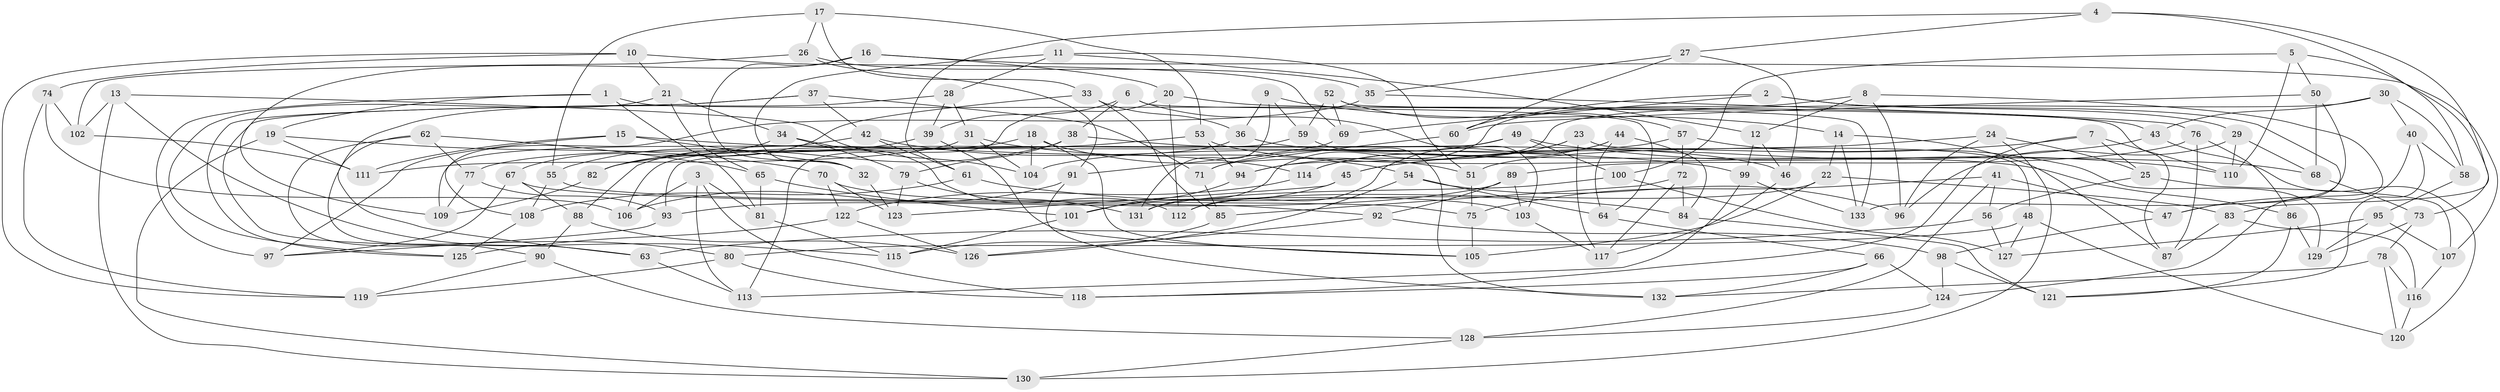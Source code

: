 // coarse degree distribution, {4: 0.7526881720430108, 5: 0.11827956989247312, 3: 0.03225806451612903, 7: 0.021505376344086023, 8: 0.043010752688172046, 6: 0.010752688172043012, 14: 0.010752688172043012, 10: 0.010752688172043012}
// Generated by graph-tools (version 1.1) at 2025/01/03/04/25 22:01:57]
// undirected, 133 vertices, 266 edges
graph export_dot {
graph [start="1"]
  node [color=gray90,style=filled];
  1;
  2;
  3;
  4;
  5;
  6;
  7;
  8;
  9;
  10;
  11;
  12;
  13;
  14;
  15;
  16;
  17;
  18;
  19;
  20;
  21;
  22;
  23;
  24;
  25;
  26;
  27;
  28;
  29;
  30;
  31;
  32;
  33;
  34;
  35;
  36;
  37;
  38;
  39;
  40;
  41;
  42;
  43;
  44;
  45;
  46;
  47;
  48;
  49;
  50;
  51;
  52;
  53;
  54;
  55;
  56;
  57;
  58;
  59;
  60;
  61;
  62;
  63;
  64;
  65;
  66;
  67;
  68;
  69;
  70;
  71;
  72;
  73;
  74;
  75;
  76;
  77;
  78;
  79;
  80;
  81;
  82;
  83;
  84;
  85;
  86;
  87;
  88;
  89;
  90;
  91;
  92;
  93;
  94;
  95;
  96;
  97;
  98;
  99;
  100;
  101;
  102;
  103;
  104;
  105;
  106;
  107;
  108;
  109;
  110;
  111;
  112;
  113;
  114;
  115;
  116;
  117;
  118;
  119;
  120;
  121;
  122;
  123;
  124;
  125;
  126;
  127;
  128;
  129;
  130;
  131;
  132;
  133;
  1 -- 87;
  1 -- 81;
  1 -- 19;
  1 -- 97;
  2 -- 29;
  2 -- 47;
  2 -- 60;
  2 -- 69;
  3 -- 113;
  3 -- 81;
  3 -- 118;
  3 -- 106;
  4 -- 27;
  4 -- 83;
  4 -- 58;
  4 -- 61;
  5 -- 50;
  5 -- 110;
  5 -- 73;
  5 -- 100;
  6 -- 38;
  6 -- 64;
  6 -- 39;
  6 -- 103;
  7 -- 110;
  7 -- 25;
  7 -- 45;
  7 -- 118;
  8 -- 131;
  8 -- 12;
  8 -- 47;
  8 -- 96;
  9 -- 36;
  9 -- 14;
  9 -- 59;
  9 -- 131;
  10 -- 69;
  10 -- 74;
  10 -- 119;
  10 -- 21;
  11 -- 28;
  11 -- 51;
  11 -- 12;
  11 -- 32;
  12 -- 46;
  12 -- 99;
  13 -- 130;
  13 -- 115;
  13 -- 102;
  13 -- 104;
  14 -- 87;
  14 -- 133;
  14 -- 22;
  15 -- 97;
  15 -- 32;
  15 -- 99;
  15 -- 111;
  16 -- 107;
  16 -- 32;
  16 -- 109;
  16 -- 20;
  17 -- 26;
  17 -- 33;
  17 -- 55;
  17 -- 53;
  18 -- 104;
  18 -- 51;
  18 -- 77;
  18 -- 105;
  19 -- 70;
  19 -- 130;
  19 -- 111;
  20 -- 112;
  20 -- 113;
  20 -- 43;
  21 -- 34;
  21 -- 65;
  21 -- 125;
  22 -- 83;
  22 -- 105;
  22 -- 112;
  23 -- 117;
  23 -- 114;
  23 -- 94;
  23 -- 48;
  24 -- 25;
  24 -- 51;
  24 -- 130;
  24 -- 96;
  25 -- 56;
  25 -- 107;
  26 -- 35;
  26 -- 102;
  26 -- 91;
  27 -- 46;
  27 -- 35;
  27 -- 60;
  28 -- 39;
  28 -- 31;
  28 -- 80;
  29 -- 96;
  29 -- 68;
  29 -- 110;
  30 -- 40;
  30 -- 94;
  30 -- 43;
  30 -- 58;
  31 -- 54;
  31 -- 111;
  31 -- 104;
  32 -- 123;
  33 -- 85;
  33 -- 36;
  33 -- 82;
  34 -- 79;
  34 -- 67;
  34 -- 112;
  35 -- 76;
  35 -- 108;
  36 -- 68;
  36 -- 88;
  37 -- 42;
  37 -- 63;
  37 -- 71;
  37 -- 125;
  38 -- 82;
  38 -- 79;
  38 -- 46;
  39 -- 105;
  39 -- 55;
  40 -- 121;
  40 -- 58;
  40 -- 124;
  41 -- 47;
  41 -- 128;
  41 -- 56;
  41 -- 75;
  42 -- 114;
  42 -- 61;
  42 -- 109;
  43 -- 45;
  43 -- 120;
  44 -- 112;
  44 -- 64;
  44 -- 84;
  44 -- 114;
  45 -- 101;
  45 -- 123;
  46 -- 117;
  47 -- 98;
  48 -- 127;
  48 -- 120;
  48 -- 80;
  49 -- 110;
  49 -- 93;
  49 -- 71;
  49 -- 100;
  50 -- 133;
  50 -- 60;
  50 -- 68;
  51 -- 75;
  52 -- 133;
  52 -- 57;
  52 -- 69;
  52 -- 59;
  53 -- 82;
  53 -- 86;
  53 -- 94;
  54 -- 96;
  54 -- 64;
  54 -- 126;
  55 -- 108;
  55 -- 75;
  56 -- 127;
  56 -- 63;
  57 -- 104;
  57 -- 72;
  57 -- 129;
  58 -- 95;
  59 -- 132;
  59 -- 106;
  60 -- 71;
  61 -- 84;
  61 -- 108;
  62 -- 63;
  62 -- 65;
  62 -- 90;
  62 -- 77;
  63 -- 113;
  64 -- 66;
  65 -- 81;
  65 -- 101;
  66 -- 124;
  66 -- 118;
  66 -- 132;
  67 -- 88;
  67 -- 92;
  67 -- 97;
  68 -- 73;
  69 -- 91;
  70 -- 123;
  70 -- 103;
  70 -- 122;
  71 -- 85;
  72 -- 84;
  72 -- 117;
  72 -- 85;
  73 -- 129;
  73 -- 78;
  74 -- 119;
  74 -- 102;
  74 -- 106;
  75 -- 105;
  76 -- 89;
  76 -- 86;
  76 -- 87;
  77 -- 93;
  77 -- 109;
  78 -- 120;
  78 -- 116;
  78 -- 132;
  79 -- 131;
  79 -- 123;
  80 -- 118;
  80 -- 119;
  81 -- 115;
  82 -- 109;
  83 -- 116;
  83 -- 87;
  84 -- 121;
  85 -- 115;
  86 -- 121;
  86 -- 129;
  88 -- 126;
  88 -- 90;
  89 -- 92;
  89 -- 93;
  89 -- 103;
  90 -- 119;
  90 -- 128;
  91 -- 106;
  91 -- 132;
  92 -- 126;
  92 -- 98;
  93 -- 97;
  94 -- 101;
  95 -- 129;
  95 -- 107;
  95 -- 127;
  98 -- 121;
  98 -- 124;
  99 -- 133;
  99 -- 113;
  100 -- 127;
  100 -- 131;
  101 -- 115;
  102 -- 111;
  103 -- 117;
  107 -- 116;
  108 -- 125;
  114 -- 122;
  116 -- 120;
  122 -- 126;
  122 -- 125;
  124 -- 128;
  128 -- 130;
}
